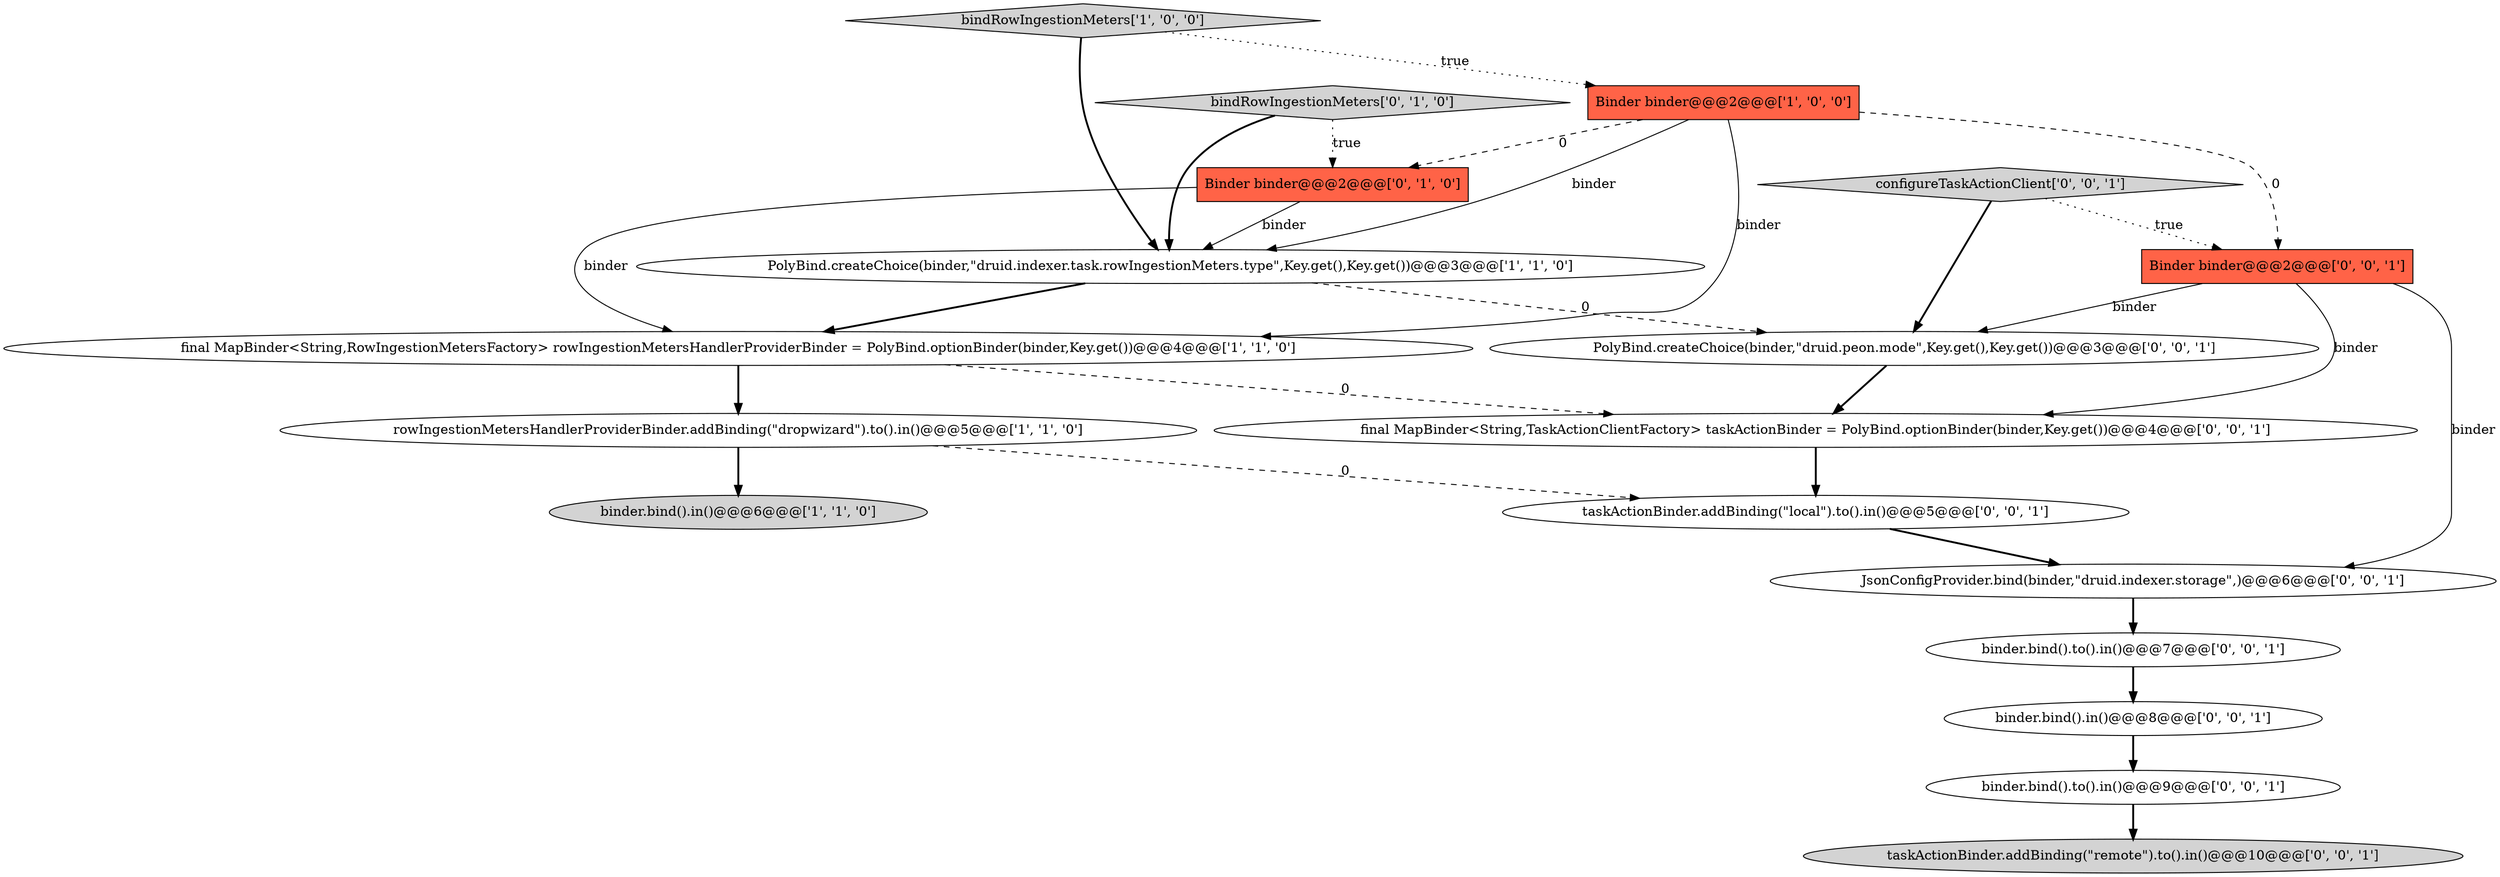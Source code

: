 digraph {
2 [style = filled, label = "binder.bind().in()@@@6@@@['1', '1', '0']", fillcolor = lightgray, shape = ellipse image = "AAA0AAABBB1BBB"];
1 [style = filled, label = "rowIngestionMetersHandlerProviderBinder.addBinding(\"dropwizard\").to().in()@@@5@@@['1', '1', '0']", fillcolor = white, shape = ellipse image = "AAA0AAABBB1BBB"];
13 [style = filled, label = "configureTaskActionClient['0', '0', '1']", fillcolor = lightgray, shape = diamond image = "AAA0AAABBB3BBB"];
5 [style = filled, label = "bindRowIngestionMeters['1', '0', '0']", fillcolor = lightgray, shape = diamond image = "AAA0AAABBB1BBB"];
8 [style = filled, label = "JsonConfigProvider.bind(binder,\"druid.indexer.storage\",)@@@6@@@['0', '0', '1']", fillcolor = white, shape = ellipse image = "AAA0AAABBB3BBB"];
15 [style = filled, label = "binder.bind().to().in()@@@7@@@['0', '0', '1']", fillcolor = white, shape = ellipse image = "AAA0AAABBB3BBB"];
6 [style = filled, label = "Binder binder@@@2@@@['0', '1', '0']", fillcolor = tomato, shape = box image = "AAA1AAABBB2BBB"];
12 [style = filled, label = "taskActionBinder.addBinding(\"local\").to().in()@@@5@@@['0', '0', '1']", fillcolor = white, shape = ellipse image = "AAA0AAABBB3BBB"];
17 [style = filled, label = "taskActionBinder.addBinding(\"remote\").to().in()@@@10@@@['0', '0', '1']", fillcolor = lightgray, shape = ellipse image = "AAA0AAABBB3BBB"];
16 [style = filled, label = "Binder binder@@@2@@@['0', '0', '1']", fillcolor = tomato, shape = box image = "AAA0AAABBB3BBB"];
7 [style = filled, label = "bindRowIngestionMeters['0', '1', '0']", fillcolor = lightgray, shape = diamond image = "AAA0AAABBB2BBB"];
0 [style = filled, label = "final MapBinder<String,RowIngestionMetersFactory> rowIngestionMetersHandlerProviderBinder = PolyBind.optionBinder(binder,Key.get())@@@4@@@['1', '1', '0']", fillcolor = white, shape = ellipse image = "AAA0AAABBB1BBB"];
3 [style = filled, label = "PolyBind.createChoice(binder,\"druid.indexer.task.rowIngestionMeters.type\",Key.get(),Key.get())@@@3@@@['1', '1', '0']", fillcolor = white, shape = ellipse image = "AAA0AAABBB1BBB"];
4 [style = filled, label = "Binder binder@@@2@@@['1', '0', '0']", fillcolor = tomato, shape = box image = "AAA1AAABBB1BBB"];
10 [style = filled, label = "final MapBinder<String,TaskActionClientFactory> taskActionBinder = PolyBind.optionBinder(binder,Key.get())@@@4@@@['0', '0', '1']", fillcolor = white, shape = ellipse image = "AAA0AAABBB3BBB"];
11 [style = filled, label = "binder.bind().to().in()@@@9@@@['0', '0', '1']", fillcolor = white, shape = ellipse image = "AAA0AAABBB3BBB"];
14 [style = filled, label = "PolyBind.createChoice(binder,\"druid.peon.mode\",Key.get(),Key.get())@@@3@@@['0', '0', '1']", fillcolor = white, shape = ellipse image = "AAA0AAABBB3BBB"];
9 [style = filled, label = "binder.bind().in()@@@8@@@['0', '0', '1']", fillcolor = white, shape = ellipse image = "AAA0AAABBB3BBB"];
5->3 [style = bold, label=""];
16->8 [style = solid, label="binder"];
13->16 [style = dotted, label="true"];
7->6 [style = dotted, label="true"];
8->15 [style = bold, label=""];
9->11 [style = bold, label=""];
4->16 [style = dashed, label="0"];
14->10 [style = bold, label=""];
4->6 [style = dashed, label="0"];
7->3 [style = bold, label=""];
5->4 [style = dotted, label="true"];
3->0 [style = bold, label=""];
0->10 [style = dashed, label="0"];
1->12 [style = dashed, label="0"];
6->0 [style = solid, label="binder"];
4->0 [style = solid, label="binder"];
16->14 [style = solid, label="binder"];
4->3 [style = solid, label="binder"];
6->3 [style = solid, label="binder"];
10->12 [style = bold, label=""];
12->8 [style = bold, label=""];
0->1 [style = bold, label=""];
15->9 [style = bold, label=""];
11->17 [style = bold, label=""];
1->2 [style = bold, label=""];
3->14 [style = dashed, label="0"];
16->10 [style = solid, label="binder"];
13->14 [style = bold, label=""];
}
